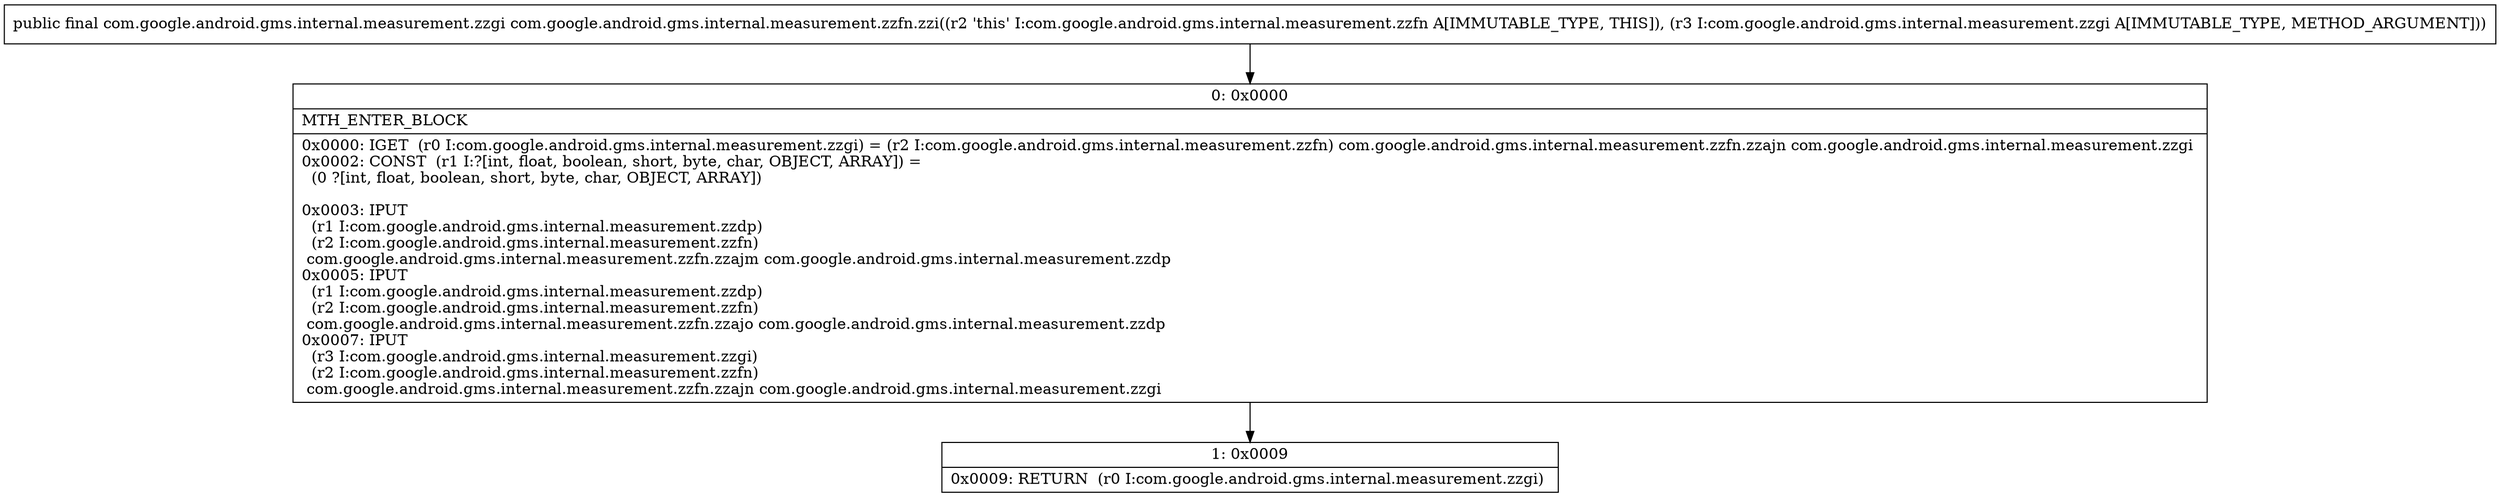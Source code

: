 digraph "CFG forcom.google.android.gms.internal.measurement.zzfn.zzi(Lcom\/google\/android\/gms\/internal\/measurement\/zzgi;)Lcom\/google\/android\/gms\/internal\/measurement\/zzgi;" {
Node_0 [shape=record,label="{0\:\ 0x0000|MTH_ENTER_BLOCK\l|0x0000: IGET  (r0 I:com.google.android.gms.internal.measurement.zzgi) = (r2 I:com.google.android.gms.internal.measurement.zzfn) com.google.android.gms.internal.measurement.zzfn.zzajn com.google.android.gms.internal.measurement.zzgi \l0x0002: CONST  (r1 I:?[int, float, boolean, short, byte, char, OBJECT, ARRAY]) = \l  (0 ?[int, float, boolean, short, byte, char, OBJECT, ARRAY])\l \l0x0003: IPUT  \l  (r1 I:com.google.android.gms.internal.measurement.zzdp)\l  (r2 I:com.google.android.gms.internal.measurement.zzfn)\l com.google.android.gms.internal.measurement.zzfn.zzajm com.google.android.gms.internal.measurement.zzdp \l0x0005: IPUT  \l  (r1 I:com.google.android.gms.internal.measurement.zzdp)\l  (r2 I:com.google.android.gms.internal.measurement.zzfn)\l com.google.android.gms.internal.measurement.zzfn.zzajo com.google.android.gms.internal.measurement.zzdp \l0x0007: IPUT  \l  (r3 I:com.google.android.gms.internal.measurement.zzgi)\l  (r2 I:com.google.android.gms.internal.measurement.zzfn)\l com.google.android.gms.internal.measurement.zzfn.zzajn com.google.android.gms.internal.measurement.zzgi \l}"];
Node_1 [shape=record,label="{1\:\ 0x0009|0x0009: RETURN  (r0 I:com.google.android.gms.internal.measurement.zzgi) \l}"];
MethodNode[shape=record,label="{public final com.google.android.gms.internal.measurement.zzgi com.google.android.gms.internal.measurement.zzfn.zzi((r2 'this' I:com.google.android.gms.internal.measurement.zzfn A[IMMUTABLE_TYPE, THIS]), (r3 I:com.google.android.gms.internal.measurement.zzgi A[IMMUTABLE_TYPE, METHOD_ARGUMENT])) }"];
MethodNode -> Node_0;
Node_0 -> Node_1;
}

